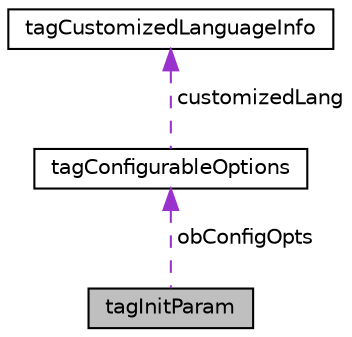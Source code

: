 digraph "tagInitParam"
{
  edge [fontname="Helvetica",fontsize="10",labelfontname="Helvetica",labelfontsize="10"];
  node [fontname="Helvetica",fontsize="10",shape=record];
  Node1 [label="tagInitParam",height=0.2,width=0.4,color="black", fillcolor="grey75", style="filled", fontcolor="black"];
  Node2 -> Node1 [dir="back",color="darkorchid3",fontsize="10",style="dashed",label=" obConfigOpts" ,fontname="Helvetica"];
  Node2 [label="tagConfigurableOptions",height=0.2,width=0.4,color="black", fillcolor="white", style="filled",URL="$structtag_configurable_options.html"];
  Node3 -> Node2 [dir="back",color="darkorchid3",fontsize="10",style="dashed",label=" customizedLang" ,fontname="Helvetica"];
  Node3 [label="tagCustomizedLanguageInfo",height=0.2,width=0.4,color="black", fillcolor="white", style="filled",URL="$structtag_customized_language_info.html"];
}
